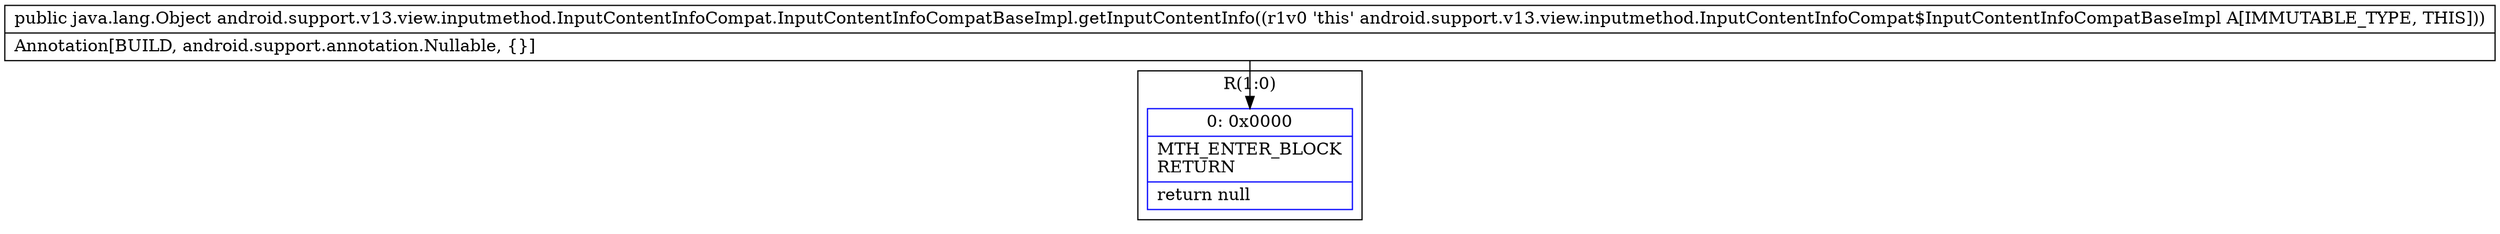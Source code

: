 digraph "CFG forandroid.support.v13.view.inputmethod.InputContentInfoCompat.InputContentInfoCompatBaseImpl.getInputContentInfo()Ljava\/lang\/Object;" {
subgraph cluster_Region_1491723793 {
label = "R(1:0)";
node [shape=record,color=blue];
Node_0 [shape=record,label="{0\:\ 0x0000|MTH_ENTER_BLOCK\lRETURN\l|return null\l}"];
}
MethodNode[shape=record,label="{public java.lang.Object android.support.v13.view.inputmethod.InputContentInfoCompat.InputContentInfoCompatBaseImpl.getInputContentInfo((r1v0 'this' android.support.v13.view.inputmethod.InputContentInfoCompat$InputContentInfoCompatBaseImpl A[IMMUTABLE_TYPE, THIS]))  | Annotation[BUILD, android.support.annotation.Nullable, \{\}]\l}"];
MethodNode -> Node_0;
}

